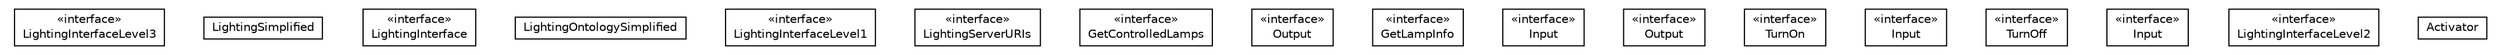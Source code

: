#!/usr/local/bin/dot
#
# Class diagram 
# Generated by UMLGraph version 5.1 (http://www.umlgraph.org/)
#

digraph G {
	edge [fontname="Helvetica",fontsize=10,labelfontname="Helvetica",labelfontsize=10];
	node [fontname="Helvetica",fontsize=10,shape=plaintext];
	nodesep=0.25;
	ranksep=0.5;
	// org.universAAL.ontology.lighting.simple.LightingInterfaceLevel3
	c1230136 [label=<<table title="org.universAAL.ontology.lighting.simple.LightingInterfaceLevel3" border="0" cellborder="1" cellspacing="0" cellpadding="2" port="p" href="./LightingInterfaceLevel3.html">
		<tr><td><table border="0" cellspacing="0" cellpadding="1">
<tr><td align="center" balign="center"> &#171;interface&#187; </td></tr>
<tr><td align="center" balign="center"> LightingInterfaceLevel3 </td></tr>
		</table></td></tr>
		</table>>, fontname="Helvetica", fontcolor="black", fontsize=10.0];
	// org.universAAL.ontology.lighting.simple.LightingSimplified
	c1230137 [label=<<table title="org.universAAL.ontology.lighting.simple.LightingSimplified" border="0" cellborder="1" cellspacing="0" cellpadding="2" port="p" href="./LightingSimplified.html">
		<tr><td><table border="0" cellspacing="0" cellpadding="1">
<tr><td align="center" balign="center"> LightingSimplified </td></tr>
		</table></td></tr>
		</table>>, fontname="Helvetica", fontcolor="black", fontsize=10.0];
	// org.universAAL.ontology.lighting.simple.LightingInterface
	c1230138 [label=<<table title="org.universAAL.ontology.lighting.simple.LightingInterface" border="0" cellborder="1" cellspacing="0" cellpadding="2" port="p" href="./LightingInterface.html">
		<tr><td><table border="0" cellspacing="0" cellpadding="1">
<tr><td align="center" balign="center"> &#171;interface&#187; </td></tr>
<tr><td align="center" balign="center"> LightingInterface </td></tr>
		</table></td></tr>
		</table>>, fontname="Helvetica", fontcolor="black", fontsize=10.0];
	// org.universAAL.ontology.lighting.simple.LightingOntologySimplified
	c1230139 [label=<<table title="org.universAAL.ontology.lighting.simple.LightingOntologySimplified" border="0" cellborder="1" cellspacing="0" cellpadding="2" port="p" href="./LightingOntologySimplified.html">
		<tr><td><table border="0" cellspacing="0" cellpadding="1">
<tr><td align="center" balign="center"> LightingOntologySimplified </td></tr>
		</table></td></tr>
		</table>>, fontname="Helvetica", fontcolor="black", fontsize=10.0];
	// org.universAAL.ontology.lighting.simple.LightingInterfaceLevel1
	c1230140 [label=<<table title="org.universAAL.ontology.lighting.simple.LightingInterfaceLevel1" border="0" cellborder="1" cellspacing="0" cellpadding="2" port="p" href="./LightingInterfaceLevel1.html">
		<tr><td><table border="0" cellspacing="0" cellpadding="1">
<tr><td align="center" balign="center"> &#171;interface&#187; </td></tr>
<tr><td align="center" balign="center"> LightingInterfaceLevel1 </td></tr>
		</table></td></tr>
		</table>>, fontname="Helvetica", fontcolor="black", fontsize=10.0];
	// org.universAAL.ontology.lighting.simple.LightingServerURIs
	c1230141 [label=<<table title="org.universAAL.ontology.lighting.simple.LightingServerURIs" border="0" cellborder="1" cellspacing="0" cellpadding="2" port="p" href="./LightingServerURIs.html">
		<tr><td><table border="0" cellspacing="0" cellpadding="1">
<tr><td align="center" balign="center"> &#171;interface&#187; </td></tr>
<tr><td align="center" balign="center"> LightingServerURIs </td></tr>
		</table></td></tr>
		</table>>, fontname="Helvetica", fontcolor="black", fontsize=10.0];
	// org.universAAL.ontology.lighting.simple.LightingServerURIs.GetControlledLamps
	c1230142 [label=<<table title="org.universAAL.ontology.lighting.simple.LightingServerURIs.GetControlledLamps" border="0" cellborder="1" cellspacing="0" cellpadding="2" port="p" href="./LightingServerURIs.GetControlledLamps.html">
		<tr><td><table border="0" cellspacing="0" cellpadding="1">
<tr><td align="center" balign="center"> &#171;interface&#187; </td></tr>
<tr><td align="center" balign="center"> GetControlledLamps </td></tr>
		</table></td></tr>
		</table>>, fontname="Helvetica", fontcolor="black", fontsize=10.0];
	// org.universAAL.ontology.lighting.simple.LightingServerURIs.GetControlledLamps.Output
	c1230143 [label=<<table title="org.universAAL.ontology.lighting.simple.LightingServerURIs.GetControlledLamps.Output" border="0" cellborder="1" cellspacing="0" cellpadding="2" port="p" href="./LightingServerURIs.GetControlledLamps.Output.html">
		<tr><td><table border="0" cellspacing="0" cellpadding="1">
<tr><td align="center" balign="center"> &#171;interface&#187; </td></tr>
<tr><td align="center" balign="center"> Output </td></tr>
		</table></td></tr>
		</table>>, fontname="Helvetica", fontcolor="black", fontsize=10.0];
	// org.universAAL.ontology.lighting.simple.LightingServerURIs.GetLampInfo
	c1230144 [label=<<table title="org.universAAL.ontology.lighting.simple.LightingServerURIs.GetLampInfo" border="0" cellborder="1" cellspacing="0" cellpadding="2" port="p" href="./LightingServerURIs.GetLampInfo.html">
		<tr><td><table border="0" cellspacing="0" cellpadding="1">
<tr><td align="center" balign="center"> &#171;interface&#187; </td></tr>
<tr><td align="center" balign="center"> GetLampInfo </td></tr>
		</table></td></tr>
		</table>>, fontname="Helvetica", fontcolor="black", fontsize=10.0];
	// org.universAAL.ontology.lighting.simple.LightingServerURIs.GetLampInfo.Input
	c1230145 [label=<<table title="org.universAAL.ontology.lighting.simple.LightingServerURIs.GetLampInfo.Input" border="0" cellborder="1" cellspacing="0" cellpadding="2" port="p" href="./LightingServerURIs.GetLampInfo.Input.html">
		<tr><td><table border="0" cellspacing="0" cellpadding="1">
<tr><td align="center" balign="center"> &#171;interface&#187; </td></tr>
<tr><td align="center" balign="center"> Input </td></tr>
		</table></td></tr>
		</table>>, fontname="Helvetica", fontcolor="black", fontsize=10.0];
	// org.universAAL.ontology.lighting.simple.LightingServerURIs.GetLampInfo.Output
	c1230146 [label=<<table title="org.universAAL.ontology.lighting.simple.LightingServerURIs.GetLampInfo.Output" border="0" cellborder="1" cellspacing="0" cellpadding="2" port="p" href="./LightingServerURIs.GetLampInfo.Output.html">
		<tr><td><table border="0" cellspacing="0" cellpadding="1">
<tr><td align="center" balign="center"> &#171;interface&#187; </td></tr>
<tr><td align="center" balign="center"> Output </td></tr>
		</table></td></tr>
		</table>>, fontname="Helvetica", fontcolor="black", fontsize=10.0];
	// org.universAAL.ontology.lighting.simple.LightingServerURIs.TurnOn
	c1230147 [label=<<table title="org.universAAL.ontology.lighting.simple.LightingServerURIs.TurnOn" border="0" cellborder="1" cellspacing="0" cellpadding="2" port="p" href="./LightingServerURIs.TurnOn.html">
		<tr><td><table border="0" cellspacing="0" cellpadding="1">
<tr><td align="center" balign="center"> &#171;interface&#187; </td></tr>
<tr><td align="center" balign="center"> TurnOn </td></tr>
		</table></td></tr>
		</table>>, fontname="Helvetica", fontcolor="black", fontsize=10.0];
	// org.universAAL.ontology.lighting.simple.LightingServerURIs.TurnOn.Input
	c1230148 [label=<<table title="org.universAAL.ontology.lighting.simple.LightingServerURIs.TurnOn.Input" border="0" cellborder="1" cellspacing="0" cellpadding="2" port="p" href="./LightingServerURIs.TurnOn.Input.html">
		<tr><td><table border="0" cellspacing="0" cellpadding="1">
<tr><td align="center" balign="center"> &#171;interface&#187; </td></tr>
<tr><td align="center" balign="center"> Input </td></tr>
		</table></td></tr>
		</table>>, fontname="Helvetica", fontcolor="black", fontsize=10.0];
	// org.universAAL.ontology.lighting.simple.LightingServerURIs.TurnOff
	c1230149 [label=<<table title="org.universAAL.ontology.lighting.simple.LightingServerURIs.TurnOff" border="0" cellborder="1" cellspacing="0" cellpadding="2" port="p" href="./LightingServerURIs.TurnOff.html">
		<tr><td><table border="0" cellspacing="0" cellpadding="1">
<tr><td align="center" balign="center"> &#171;interface&#187; </td></tr>
<tr><td align="center" balign="center"> TurnOff </td></tr>
		</table></td></tr>
		</table>>, fontname="Helvetica", fontcolor="black", fontsize=10.0];
	// org.universAAL.ontology.lighting.simple.LightingServerURIs.TurnOff.Input
	c1230150 [label=<<table title="org.universAAL.ontology.lighting.simple.LightingServerURIs.TurnOff.Input" border="0" cellborder="1" cellspacing="0" cellpadding="2" port="p" href="./LightingServerURIs.TurnOff.Input.html">
		<tr><td><table border="0" cellspacing="0" cellpadding="1">
<tr><td align="center" balign="center"> &#171;interface&#187; </td></tr>
<tr><td align="center" balign="center"> Input </td></tr>
		</table></td></tr>
		</table>>, fontname="Helvetica", fontcolor="black", fontsize=10.0];
	// org.universAAL.ontology.lighting.simple.LightingInterfaceLevel2
	c1230151 [label=<<table title="org.universAAL.ontology.lighting.simple.LightingInterfaceLevel2" border="0" cellborder="1" cellspacing="0" cellpadding="2" port="p" href="./LightingInterfaceLevel2.html">
		<tr><td><table border="0" cellspacing="0" cellpadding="1">
<tr><td align="center" balign="center"> &#171;interface&#187; </td></tr>
<tr><td align="center" balign="center"> LightingInterfaceLevel2 </td></tr>
		</table></td></tr>
		</table>>, fontname="Helvetica", fontcolor="black", fontsize=10.0];
	// org.universAAL.ontology.lighting.simple.Activator
	c1230152 [label=<<table title="org.universAAL.ontology.lighting.simple.Activator" border="0" cellborder="1" cellspacing="0" cellpadding="2" port="p" href="./Activator.html">
		<tr><td><table border="0" cellspacing="0" cellpadding="1">
<tr><td align="center" balign="center"> Activator </td></tr>
		</table></td></tr>
		</table>>, fontname="Helvetica", fontcolor="black", fontsize=10.0];
}


